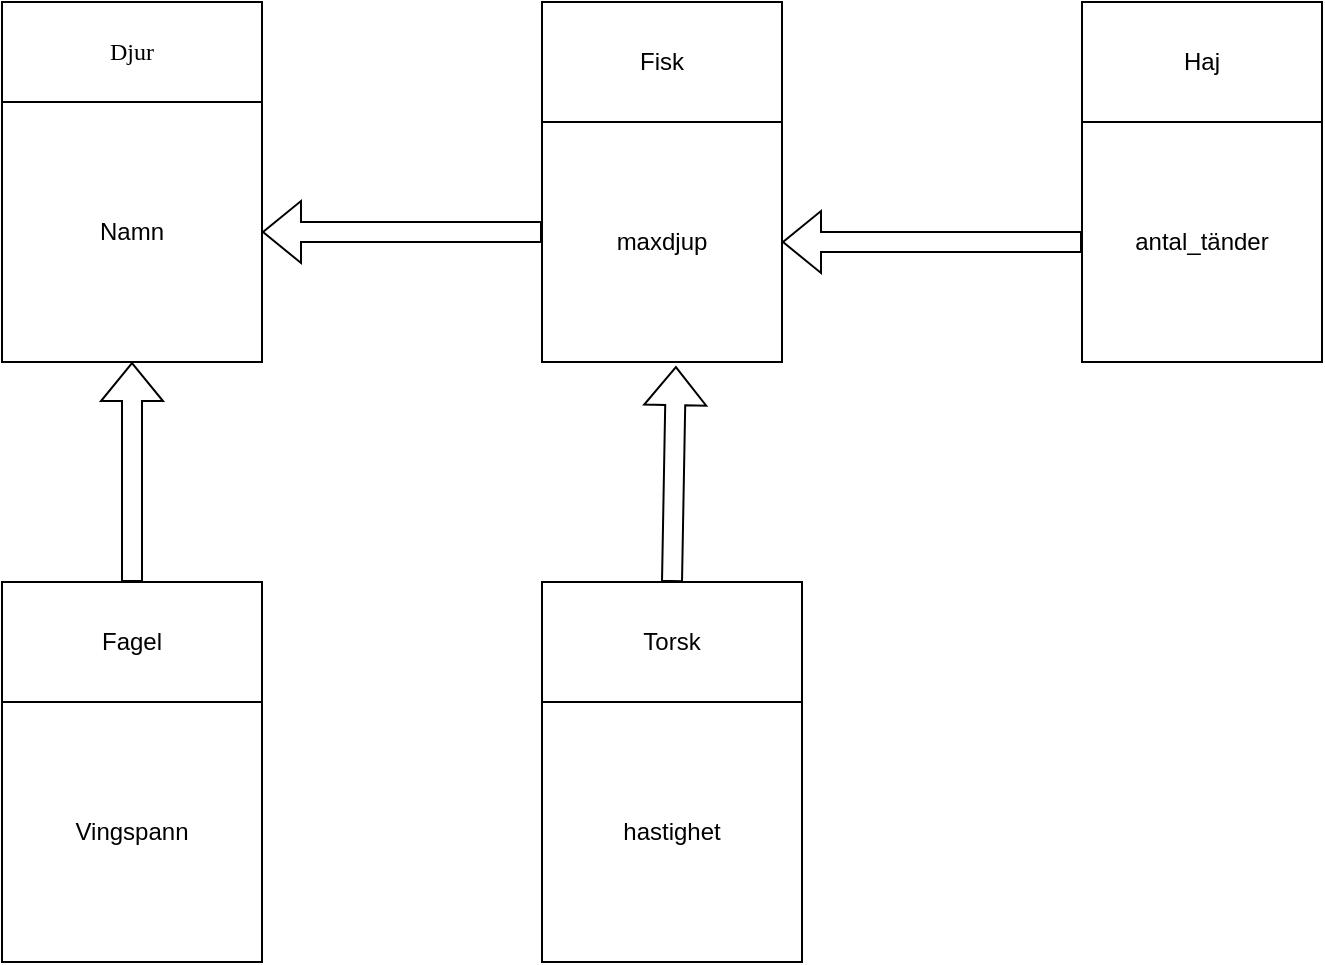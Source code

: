 <mxfile version="22.0.2" type="device">
  <diagram name="Sida-1" id="Q8ZBoo2k7yH1vOY7O9t5">
    <mxGraphModel dx="1434" dy="870" grid="1" gridSize="10" guides="1" tooltips="1" connect="1" arrows="1" fold="1" page="1" pageScale="1" pageWidth="827" pageHeight="1169" math="0" shadow="0">
      <root>
        <mxCell id="0" />
        <mxCell id="1" parent="0" />
        <mxCell id="O5_HYS59_EIen_LAQ4nf-1" value="Djur" style="rounded=0;whiteSpace=wrap;html=1;fontFamily=Comic Sans MS;" vertex="1" parent="1">
          <mxGeometry x="70" y="90" width="130" height="50" as="geometry" />
        </mxCell>
        <mxCell id="O5_HYS59_EIen_LAQ4nf-2" value="Namn" style="whiteSpace=wrap;html=1;aspect=fixed;" vertex="1" parent="1">
          <mxGeometry x="70" y="140" width="130" height="130" as="geometry" />
        </mxCell>
        <mxCell id="O5_HYS59_EIen_LAQ4nf-5" value="Fagel" style="rounded=0;whiteSpace=wrap;html=1;" vertex="1" parent="1">
          <mxGeometry x="70" y="380" width="130" height="60" as="geometry" />
        </mxCell>
        <mxCell id="O5_HYS59_EIen_LAQ4nf-6" value="Vingspann" style="whiteSpace=wrap;html=1;aspect=fixed;" vertex="1" parent="1">
          <mxGeometry x="70" y="440" width="130" height="130" as="geometry" />
        </mxCell>
        <mxCell id="O5_HYS59_EIen_LAQ4nf-7" value="" style="shape=flexArrow;endArrow=classic;html=1;rounded=0;entryX=0.5;entryY=1;entryDx=0;entryDy=0;exitX=0.5;exitY=0;exitDx=0;exitDy=0;" edge="1" parent="1" source="O5_HYS59_EIen_LAQ4nf-5" target="O5_HYS59_EIen_LAQ4nf-2">
          <mxGeometry width="50" height="50" relative="1" as="geometry">
            <mxPoint x="240" y="380" as="sourcePoint" />
            <mxPoint x="134.5" y="380" as="targetPoint" />
          </mxGeometry>
        </mxCell>
        <mxCell id="O5_HYS59_EIen_LAQ4nf-8" value="Fisk" style="rounded=0;whiteSpace=wrap;html=1;" vertex="1" parent="1">
          <mxGeometry x="340" y="90" width="120" height="60" as="geometry" />
        </mxCell>
        <mxCell id="O5_HYS59_EIen_LAQ4nf-9" value="maxdjup" style="whiteSpace=wrap;html=1;aspect=fixed;" vertex="1" parent="1">
          <mxGeometry x="340" y="150" width="120" height="120" as="geometry" />
        </mxCell>
        <mxCell id="O5_HYS59_EIen_LAQ4nf-10" value="" style="shape=flexArrow;endArrow=classic;html=1;rounded=0;exitX=0;exitY=0.458;exitDx=0;exitDy=0;entryX=1;entryY=0.5;entryDx=0;entryDy=0;exitPerimeter=0;" edge="1" parent="1" source="O5_HYS59_EIen_LAQ4nf-9" target="O5_HYS59_EIen_LAQ4nf-2">
          <mxGeometry width="50" height="50" relative="1" as="geometry">
            <mxPoint x="200" y="210" as="sourcePoint" />
            <mxPoint x="300" y="120" as="targetPoint" />
          </mxGeometry>
        </mxCell>
        <mxCell id="O5_HYS59_EIen_LAQ4nf-16" value="hastighet" style="whiteSpace=wrap;html=1;aspect=fixed;" vertex="1" parent="1">
          <mxGeometry x="340" y="440" width="130" height="130" as="geometry" />
        </mxCell>
        <mxCell id="O5_HYS59_EIen_LAQ4nf-17" value="Torsk" style="rounded=0;whiteSpace=wrap;html=1;" vertex="1" parent="1">
          <mxGeometry x="340" y="380" width="130" height="60" as="geometry" />
        </mxCell>
        <mxCell id="O5_HYS59_EIen_LAQ4nf-19" value="" style="shape=flexArrow;endArrow=classic;html=1;rounded=0;entryX=0.558;entryY=1.017;entryDx=0;entryDy=0;exitX=0.5;exitY=0;exitDx=0;exitDy=0;entryPerimeter=0;" edge="1" parent="1" source="O5_HYS59_EIen_LAQ4nf-17" target="O5_HYS59_EIen_LAQ4nf-9">
          <mxGeometry width="50" height="50" relative="1" as="geometry">
            <mxPoint x="280" y="310" as="sourcePoint" />
            <mxPoint x="400" y="370" as="targetPoint" />
          </mxGeometry>
        </mxCell>
        <mxCell id="O5_HYS59_EIen_LAQ4nf-20" value="Haj" style="rounded=0;whiteSpace=wrap;html=1;" vertex="1" parent="1">
          <mxGeometry x="610" y="90" width="120" height="60" as="geometry" />
        </mxCell>
        <mxCell id="O5_HYS59_EIen_LAQ4nf-21" value="antal_tänder" style="whiteSpace=wrap;html=1;aspect=fixed;" vertex="1" parent="1">
          <mxGeometry x="610" y="150" width="120" height="120" as="geometry" />
        </mxCell>
        <mxCell id="O5_HYS59_EIen_LAQ4nf-22" value="" style="shape=flexArrow;endArrow=classic;html=1;rounded=0;exitX=0;exitY=0.5;exitDx=0;exitDy=0;entryX=1;entryY=0.5;entryDx=0;entryDy=0;" edge="1" parent="1" source="O5_HYS59_EIen_LAQ4nf-21" target="O5_HYS59_EIen_LAQ4nf-9">
          <mxGeometry width="50" height="50" relative="1" as="geometry">
            <mxPoint x="480" y="210" as="sourcePoint" />
            <mxPoint x="560" y="140" as="targetPoint" />
          </mxGeometry>
        </mxCell>
      </root>
    </mxGraphModel>
  </diagram>
</mxfile>
